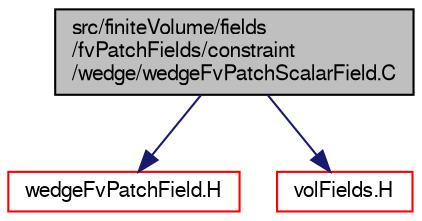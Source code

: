 digraph "src/finiteVolume/fields/fvPatchFields/constraint/wedge/wedgeFvPatchScalarField.C"
{
  bgcolor="transparent";
  edge [fontname="FreeSans",fontsize="10",labelfontname="FreeSans",labelfontsize="10"];
  node [fontname="FreeSans",fontsize="10",shape=record];
  Node0 [label="src/finiteVolume/fields\l/fvPatchFields/constraint\l/wedge/wedgeFvPatchScalarField.C",height=0.2,width=0.4,color="black", fillcolor="grey75", style="filled", fontcolor="black"];
  Node0 -> Node1 [color="midnightblue",fontsize="10",style="solid",fontname="FreeSans"];
  Node1 [label="wedgeFvPatchField.H",height=0.2,width=0.4,color="red",URL="$a01745.html"];
  Node0 -> Node191 [color="midnightblue",fontsize="10",style="solid",fontname="FreeSans"];
  Node191 [label="volFields.H",height=0.2,width=0.4,color="red",URL="$a02750.html"];
}
